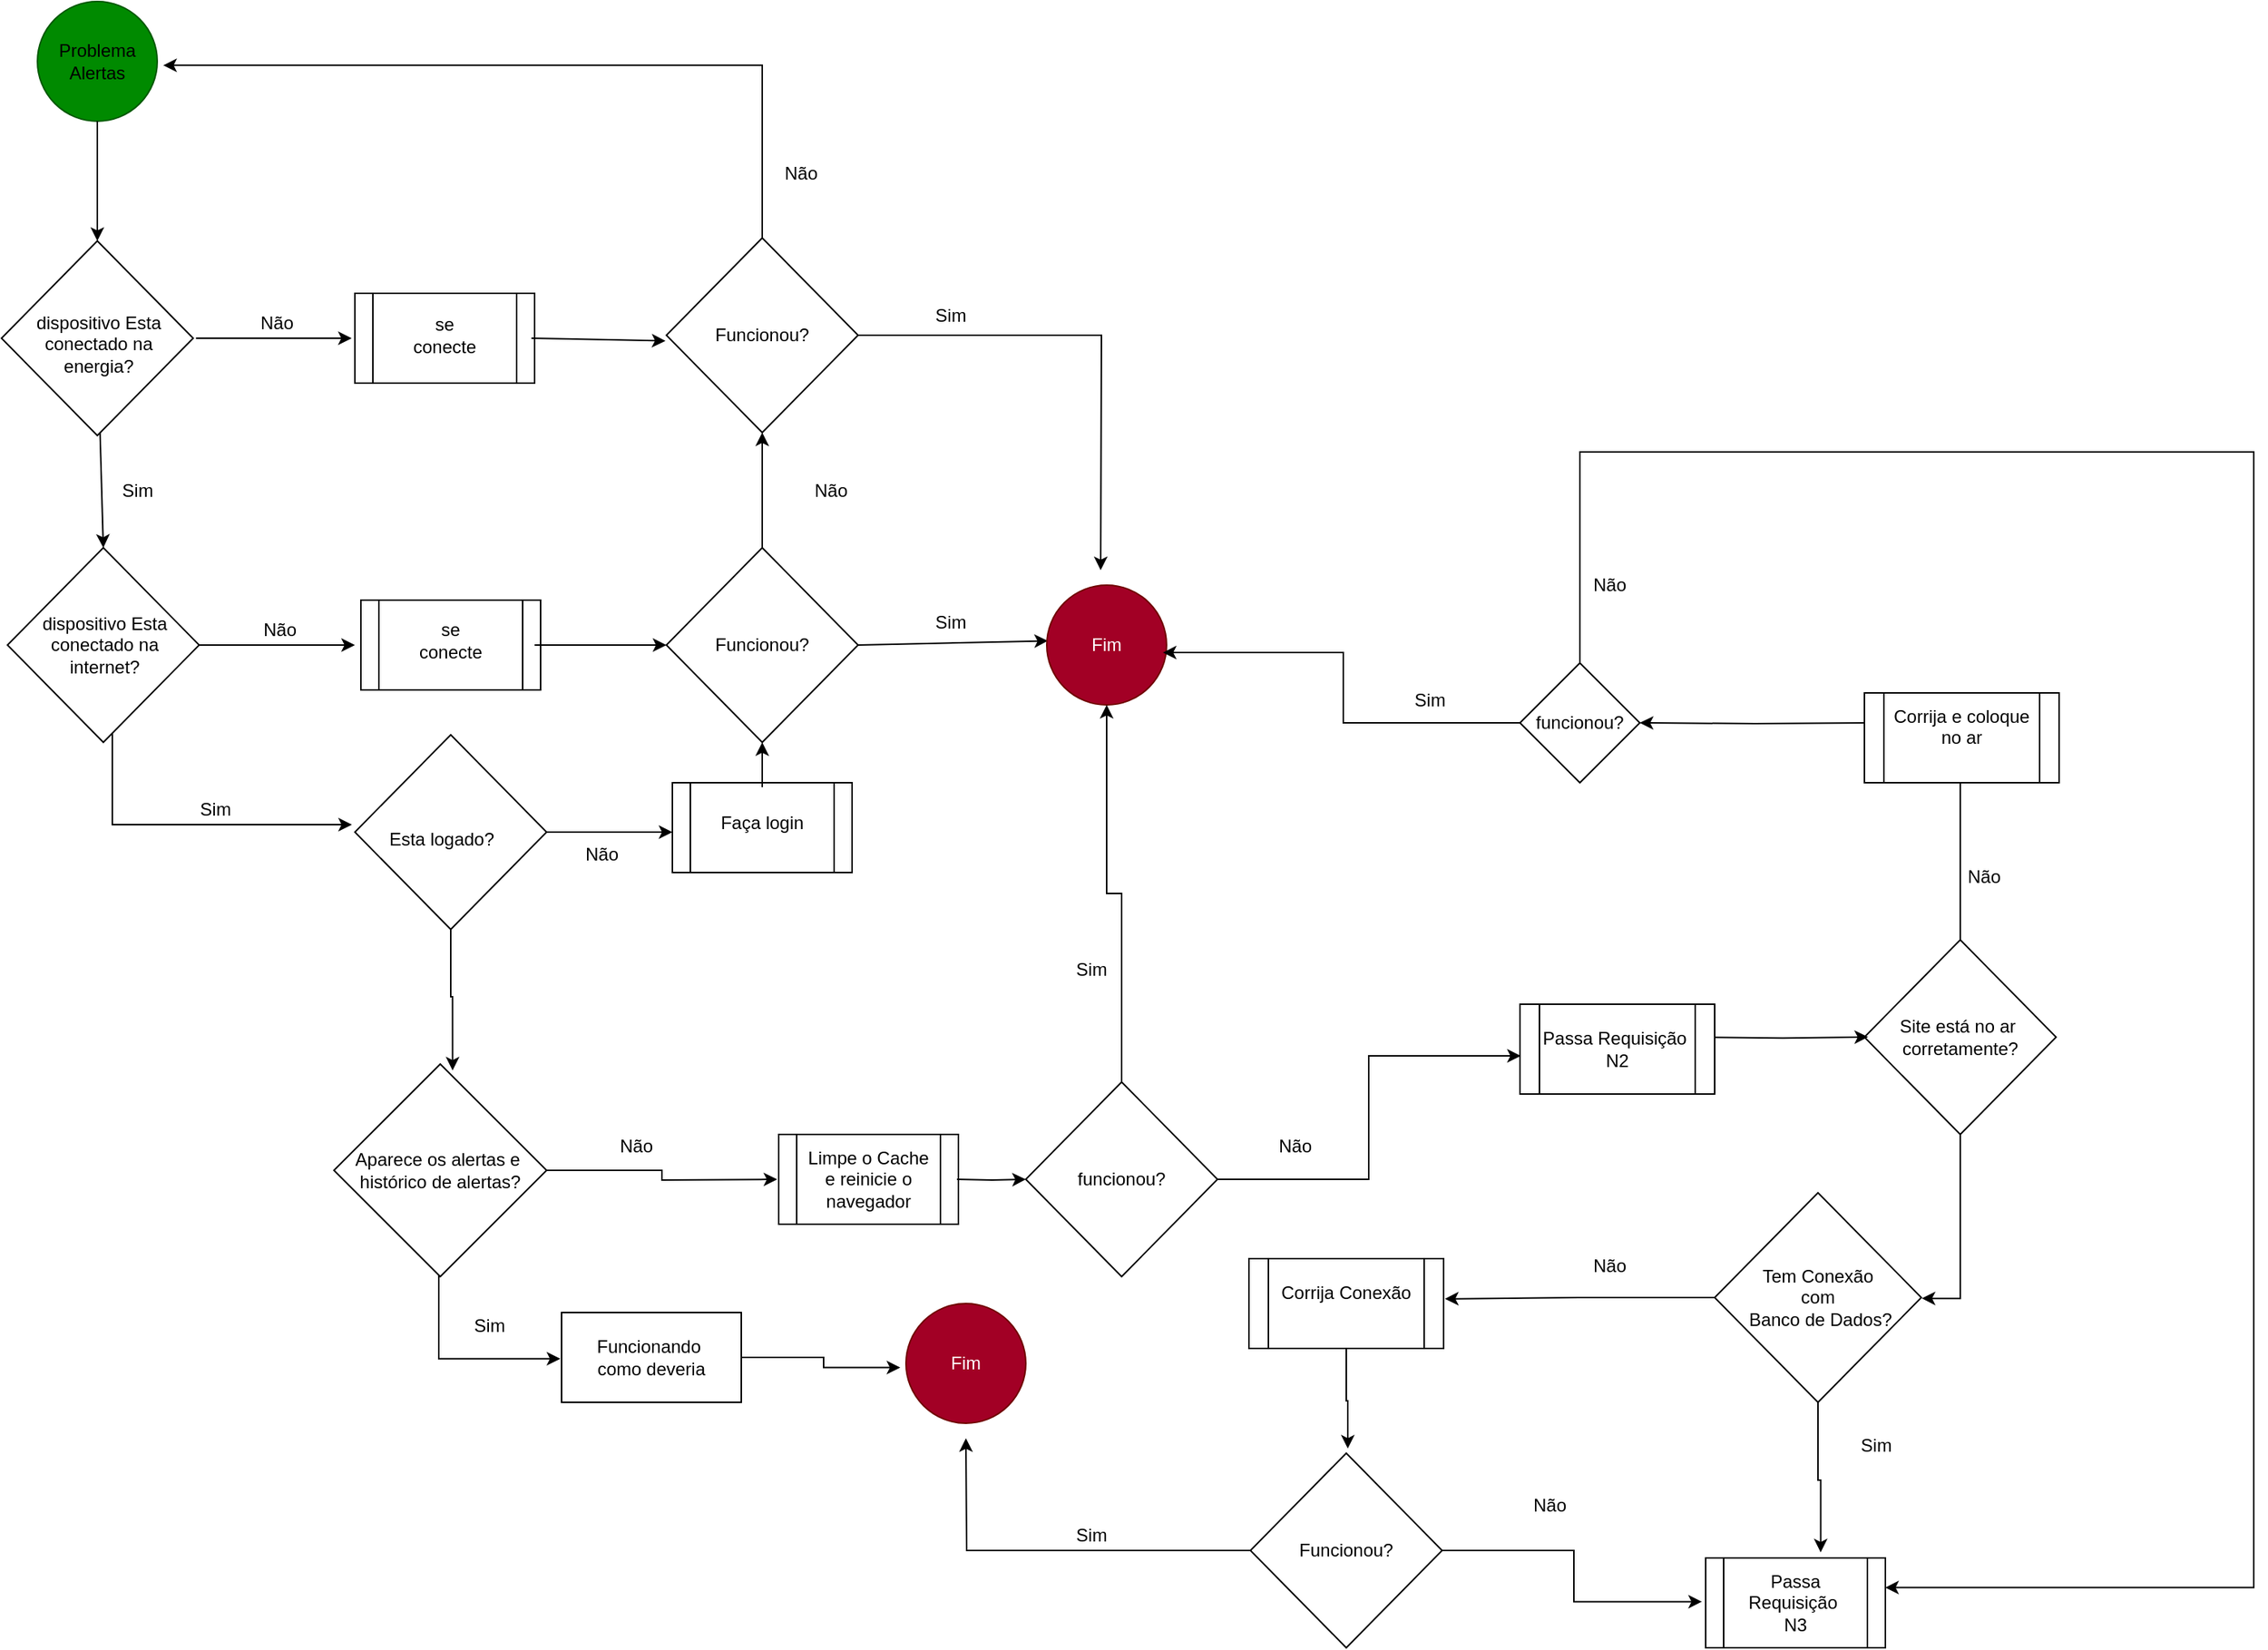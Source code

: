 <mxfile version="27.0.5">
  <diagram name="Página-1" id="aJETu7qsYChSSG2S3avz">
    <mxGraphModel dx="2253" dy="841" grid="1" gridSize="10" guides="1" tooltips="1" connect="0" arrows="1" fold="1" page="1" pageScale="1" pageWidth="827" pageHeight="1169" math="0" shadow="0">
      <root>
        <mxCell id="0" />
        <mxCell id="1" parent="0" />
        <mxCell id="0K9JD2yo25mYzbsArlmn-6" value="" style="shape=process;whiteSpace=wrap;html=1;backgroundOutline=1;" parent="1" vertex="1">
          <mxGeometry x="-336" y="532" width="120" height="60" as="geometry" />
        </mxCell>
        <mxCell id="0K9JD2yo25mYzbsArlmn-5" value="" style="shape=process;whiteSpace=wrap;html=1;backgroundOutline=1;" parent="1" vertex="1">
          <mxGeometry x="-265" y="767" width="120" height="60" as="geometry" />
        </mxCell>
        <mxCell id="0K9JD2yo25mYzbsArlmn-4" value="" style="shape=process;whiteSpace=wrap;html=1;backgroundOutline=1;" parent="1" vertex="1">
          <mxGeometry x="-544" y="410" width="120" height="60" as="geometry" />
        </mxCell>
        <mxCell id="0K9JD2yo25mYzbsArlmn-3" value="" style="shape=process;whiteSpace=wrap;html=1;backgroundOutline=1;" parent="1" vertex="1">
          <mxGeometry x="-548" y="205" width="120" height="60" as="geometry" />
        </mxCell>
        <mxCell id="sAC3qodJ_5JCvwNrrxv2-2" value="" style="ellipse;whiteSpace=wrap;html=1;aspect=fixed;fillColor=#008a00;fontColor=#ffffff;strokeColor=#005700;" parent="1" vertex="1">
          <mxGeometry x="-760" y="10" width="80" height="80" as="geometry" />
        </mxCell>
        <mxCell id="sAC3qodJ_5JCvwNrrxv2-3" value="Problema&lt;div&gt;Alertas&lt;/div&gt;" style="text;html=1;align=center;verticalAlign=middle;whiteSpace=wrap;rounded=0;" parent="1" vertex="1">
          <mxGeometry x="-750" y="35" width="60" height="30" as="geometry" />
        </mxCell>
        <mxCell id="yioB09gPAsbij5UVEm86-2" style="edgeStyle=orthogonalEdgeStyle;rounded=0;orthogonalLoop=1;jettySize=auto;html=1;" parent="1" source="sAC3qodJ_5JCvwNrrxv2-7" edge="1">
          <mxGeometry relative="1" as="geometry">
            <mxPoint x="-550" y="560" as="targetPoint" />
            <Array as="points">
              <mxPoint x="-710" y="560" />
            </Array>
          </mxGeometry>
        </mxCell>
        <mxCell id="sAC3qodJ_5JCvwNrrxv2-7" value="" style="rhombus;whiteSpace=wrap;html=1;" parent="1" vertex="1">
          <mxGeometry x="-780" y="375" width="128" height="130" as="geometry" />
        </mxCell>
        <mxCell id="sAC3qodJ_5JCvwNrrxv2-10" value="" style="edgeStyle=orthogonalEdgeStyle;rounded=0;orthogonalLoop=1;jettySize=auto;html=1;exitX=1;exitY=0.5;exitDx=0;exitDy=0;" parent="1" source="sAC3qodJ_5JCvwNrrxv2-7" edge="1">
          <mxGeometry relative="1" as="geometry">
            <mxPoint x="-548" y="440" as="targetPoint" />
          </mxGeometry>
        </mxCell>
        <mxCell id="sAC3qodJ_5JCvwNrrxv2-6" value="dispositivo Esta conectado na internet?" style="text;html=1;align=center;verticalAlign=middle;whiteSpace=wrap;rounded=0;" parent="1" vertex="1">
          <mxGeometry x="-759" y="425" width="88" height="30" as="geometry" />
        </mxCell>
        <mxCell id="sAC3qodJ_5JCvwNrrxv2-76" style="edgeStyle=none;rounded=0;orthogonalLoop=1;jettySize=auto;html=1;exitX=1;exitY=0.5;exitDx=0;exitDy=0;entryX=0;entryY=0.5;entryDx=0;entryDy=0;" parent="1" target="sAC3qodJ_5JCvwNrrxv2-68" edge="1">
          <mxGeometry relative="1" as="geometry">
            <mxPoint x="-428" y="440.0" as="sourcePoint" />
          </mxGeometry>
        </mxCell>
        <mxCell id="sAC3qodJ_5JCvwNrrxv2-11" value="se conecte" style="text;html=1;align=center;verticalAlign=middle;whiteSpace=wrap;rounded=0;" parent="1" vertex="1">
          <mxGeometry x="-514" y="422" width="60" height="30" as="geometry" />
        </mxCell>
        <mxCell id="sAC3qodJ_5JCvwNrrxv2-14" value="Não" style="text;html=1;align=center;verticalAlign=middle;whiteSpace=wrap;rounded=0;" parent="1" vertex="1">
          <mxGeometry x="-628" y="415" width="60" height="30" as="geometry" />
        </mxCell>
        <mxCell id="sAC3qodJ_5JCvwNrrxv2-20" value="" style="rhombus;whiteSpace=wrap;html=1;" parent="1" vertex="1">
          <mxGeometry x="-784" y="170" width="128" height="130" as="geometry" />
        </mxCell>
        <mxCell id="sAC3qodJ_5JCvwNrrxv2-22" value="dispositivo Esta conectado na energia?" style="text;html=1;align=center;verticalAlign=middle;whiteSpace=wrap;rounded=0;" parent="1" vertex="1">
          <mxGeometry x="-763" y="224" width="88" height="30" as="geometry" />
        </mxCell>
        <mxCell id="sAC3qodJ_5JCvwNrrxv2-25" value="" style="endArrow=classic;html=1;rounded=0;entryX=0.5;entryY=0;entryDx=0;entryDy=0;" parent="1" source="sAC3qodJ_5JCvwNrrxv2-20" target="sAC3qodJ_5JCvwNrrxv2-7" edge="1">
          <mxGeometry width="50" height="50" relative="1" as="geometry">
            <mxPoint x="-718" y="335" as="sourcePoint" />
            <mxPoint x="-668" y="335" as="targetPoint" />
          </mxGeometry>
        </mxCell>
        <mxCell id="sAC3qodJ_5JCvwNrrxv2-26" value="" style="endArrow=classic;html=1;rounded=0;exitX=0.5;exitY=1;exitDx=0;exitDy=0;entryX=0.5;entryY=0;entryDx=0;entryDy=0;" parent="1" source="sAC3qodJ_5JCvwNrrxv2-2" target="sAC3qodJ_5JCvwNrrxv2-20" edge="1">
          <mxGeometry width="50" height="50" relative="1" as="geometry">
            <mxPoint x="-730" y="330" as="sourcePoint" />
            <mxPoint x="-680" y="280" as="targetPoint" />
          </mxGeometry>
        </mxCell>
        <mxCell id="sAC3qodJ_5JCvwNrrxv2-27" value="" style="edgeStyle=orthogonalEdgeStyle;rounded=0;orthogonalLoop=1;jettySize=auto;html=1;exitX=1;exitY=0.5;exitDx=0;exitDy=0;" parent="1" edge="1">
          <mxGeometry relative="1" as="geometry">
            <mxPoint x="-654.14" y="235" as="sourcePoint" />
            <mxPoint x="-550.14" y="235" as="targetPoint" />
          </mxGeometry>
        </mxCell>
        <mxCell id="sAC3qodJ_5JCvwNrrxv2-77" style="edgeStyle=none;rounded=0;orthogonalLoop=1;jettySize=auto;html=1;exitX=1;exitY=0.5;exitDx=0;exitDy=0;entryX=-0.005;entryY=0.529;entryDx=0;entryDy=0;entryPerimeter=0;" parent="1" target="JLshPI0EMPb4EAfvUQ8p-2" edge="1">
          <mxGeometry relative="1" as="geometry">
            <mxPoint x="-430.14" y="235" as="sourcePoint" />
          </mxGeometry>
        </mxCell>
        <mxCell id="sAC3qodJ_5JCvwNrrxv2-29" value="se conecte" style="text;html=1;align=center;verticalAlign=middle;whiteSpace=wrap;rounded=0;" parent="1" vertex="1">
          <mxGeometry x="-518" y="218" width="60" height="30" as="geometry" />
        </mxCell>
        <mxCell id="sAC3qodJ_5JCvwNrrxv2-31" value="Não" style="text;html=1;align=center;verticalAlign=middle;whiteSpace=wrap;rounded=0;" parent="1" vertex="1">
          <mxGeometry x="-630.14" y="210" width="60" height="30" as="geometry" />
        </mxCell>
        <mxCell id="sAC3qodJ_5JCvwNrrxv2-48" value="Sim" style="text;html=1;align=center;verticalAlign=middle;whiteSpace=wrap;rounded=0;" parent="1" vertex="1">
          <mxGeometry x="-723" y="322" width="60" height="30" as="geometry" />
        </mxCell>
        <mxCell id="sAC3qodJ_5JCvwNrrxv2-49" value="Sim" style="text;html=1;align=center;verticalAlign=middle;whiteSpace=wrap;rounded=0;" parent="1" vertex="1">
          <mxGeometry x="-671" y="535" width="60" height="30" as="geometry" />
        </mxCell>
        <mxCell id="sAC3qodJ_5JCvwNrrxv2-56" value="" style="edgeStyle=none;rounded=0;orthogonalLoop=1;jettySize=auto;html=1;" parent="1" source="sAC3qodJ_5JCvwNrrxv2-52" edge="1">
          <mxGeometry relative="1" as="geometry">
            <mxPoint x="-336" y="565.0" as="targetPoint" />
          </mxGeometry>
        </mxCell>
        <mxCell id="sAC3qodJ_5JCvwNrrxv2-52" value="" style="rhombus;whiteSpace=wrap;html=1;" parent="1" vertex="1">
          <mxGeometry x="-548" y="500" width="128" height="130" as="geometry" />
        </mxCell>
        <mxCell id="sAC3qodJ_5JCvwNrrxv2-53" value="Esta logado?" style="text;html=1;align=center;verticalAlign=middle;whiteSpace=wrap;rounded=0;" parent="1" vertex="1">
          <mxGeometry x="-534.14" y="555" width="88" height="30" as="geometry" />
        </mxCell>
        <mxCell id="sAC3qodJ_5JCvwNrrxv2-69" style="edgeStyle=none;rounded=0;orthogonalLoop=1;jettySize=auto;html=1;exitX=0.5;exitY=0;exitDx=0;exitDy=0;entryX=0.5;entryY=1;entryDx=0;entryDy=0;" parent="1" target="sAC3qodJ_5JCvwNrrxv2-68" edge="1">
          <mxGeometry relative="1" as="geometry">
            <mxPoint x="-276" y="535.0" as="sourcePoint" />
          </mxGeometry>
        </mxCell>
        <mxCell id="sAC3qodJ_5JCvwNrrxv2-62" value="Faça login" style="text;html=1;align=center;verticalAlign=middle;whiteSpace=wrap;rounded=0;" parent="1" vertex="1">
          <mxGeometry x="-320" y="544" width="88" height="30" as="geometry" />
        </mxCell>
        <mxCell id="sAC3qodJ_5JCvwNrrxv2-64" value="Não" style="text;html=1;align=center;verticalAlign=middle;whiteSpace=wrap;rounded=0;" parent="1" vertex="1">
          <mxGeometry x="-413" y="565" width="60" height="30" as="geometry" />
        </mxCell>
        <mxCell id="rZjYY_zkdtNfCv7M0KBm-5" value="" style="edgeStyle=orthogonalEdgeStyle;rounded=0;orthogonalLoop=1;jettySize=auto;html=1;" parent="1" target="rZjYY_zkdtNfCv7M0KBm-4" edge="1">
          <mxGeometry relative="1" as="geometry">
            <mxPoint x="-146" y="797" as="sourcePoint" />
          </mxGeometry>
        </mxCell>
        <mxCell id="sAC3qodJ_5JCvwNrrxv2-67" value="&lt;div&gt;Aparece os alertas e&amp;nbsp;&lt;/div&gt;&lt;div&gt;histórico de alertas?&lt;/div&gt;" style="rhombus;whiteSpace=wrap;html=1;" parent="1" vertex="1">
          <mxGeometry x="-562" y="720" width="142" height="142" as="geometry" />
        </mxCell>
        <mxCell id="sAC3qodJ_5JCvwNrrxv2-75" style="edgeStyle=none;rounded=0;orthogonalLoop=1;jettySize=auto;html=1;exitX=1;exitY=0.5;exitDx=0;exitDy=0;entryX=0.01;entryY=0.465;entryDx=0;entryDy=0;entryPerimeter=0;" parent="1" source="sAC3qodJ_5JCvwNrrxv2-68" target="sAC3qodJ_5JCvwNrrxv2-78" edge="1">
          <mxGeometry relative="1" as="geometry">
            <mxPoint x="-130" y="345" as="targetPoint" />
          </mxGeometry>
        </mxCell>
        <mxCell id="JLshPI0EMPb4EAfvUQ8p-3" value="" style="edgeStyle=orthogonalEdgeStyle;rounded=0;orthogonalLoop=1;jettySize=auto;html=1;" parent="1" source="sAC3qodJ_5JCvwNrrxv2-68" target="JLshPI0EMPb4EAfvUQ8p-2" edge="1">
          <mxGeometry relative="1" as="geometry" />
        </mxCell>
        <mxCell id="sAC3qodJ_5JCvwNrrxv2-68" value="" style="rhombus;whiteSpace=wrap;html=1;" parent="1" vertex="1">
          <mxGeometry x="-340" y="375" width="128" height="130" as="geometry" />
        </mxCell>
        <mxCell id="sAC3qodJ_5JCvwNrrxv2-70" value="Funcionou?" style="text;html=1;align=center;verticalAlign=middle;whiteSpace=wrap;rounded=0;" parent="1" vertex="1">
          <mxGeometry x="-320" y="425" width="88" height="30" as="geometry" />
        </mxCell>
        <mxCell id="sAC3qodJ_5JCvwNrrxv2-78" value="" style="ellipse;whiteSpace=wrap;html=1;aspect=fixed;fillColor=#a20025;fontColor=#ffffff;strokeColor=#6F0000;" parent="1" vertex="1">
          <mxGeometry x="-86" y="400" width="80" height="80" as="geometry" />
        </mxCell>
        <mxCell id="sAC3qodJ_5JCvwNrrxv2-79" value="&lt;font style=&quot;color: rgb(255, 255, 255);&quot;&gt;Fim&lt;/font&gt;" style="text;html=1;align=center;verticalAlign=middle;whiteSpace=wrap;rounded=0;" parent="1" vertex="1">
          <mxGeometry x="-76" y="425" width="60" height="30" as="geometry" />
        </mxCell>
        <mxCell id="sAC3qodJ_5JCvwNrrxv2-80" value="Não" style="text;html=1;align=center;verticalAlign=middle;whiteSpace=wrap;rounded=0;" parent="1" vertex="1">
          <mxGeometry x="-390" y="760" width="60" height="30" as="geometry" />
        </mxCell>
        <mxCell id="sAC3qodJ_5JCvwNrrxv2-81" value="Não" style="text;html=1;align=center;verticalAlign=middle;whiteSpace=wrap;rounded=0;" parent="1" vertex="1">
          <mxGeometry x="-280" y="110" width="60" height="30" as="geometry" />
        </mxCell>
        <mxCell id="rZjYY_zkdtNfCv7M0KBm-1" value="Sim" style="text;html=1;align=center;verticalAlign=middle;whiteSpace=wrap;rounded=0;" parent="1" vertex="1">
          <mxGeometry x="-180" y="410" width="60" height="30" as="geometry" />
        </mxCell>
        <mxCell id="JLshPI0EMPb4EAfvUQ8p-20" value="" style="edgeStyle=orthogonalEdgeStyle;rounded=0;orthogonalLoop=1;jettySize=auto;html=1;entryX=0.004;entryY=0.575;entryDx=0;entryDy=0;entryPerimeter=0;" parent="1" source="rZjYY_zkdtNfCv7M0KBm-4" target="0K9JD2yo25mYzbsArlmn-8" edge="1">
          <mxGeometry relative="1" as="geometry">
            <mxPoint x="230" y="702.059" as="targetPoint" />
          </mxGeometry>
        </mxCell>
        <mxCell id="rZjYY_zkdtNfCv7M0KBm-4" value="funcionou?" style="rhombus;whiteSpace=wrap;html=1;" parent="1" vertex="1">
          <mxGeometry x="-100" y="732" width="128" height="130" as="geometry" />
        </mxCell>
        <mxCell id="rZjYY_zkdtNfCv7M0KBm-12" value="" style="edgeStyle=orthogonalEdgeStyle;rounded=0;orthogonalLoop=1;jettySize=auto;html=1;" parent="1" source="sAC3qodJ_5JCvwNrrxv2-67" edge="1">
          <mxGeometry relative="1" as="geometry">
            <mxPoint x="-372" y="797" as="sourcePoint" />
            <mxPoint x="-266" y="797" as="targetPoint" />
          </mxGeometry>
        </mxCell>
        <mxCell id="rZjYY_zkdtNfCv7M0KBm-13" value="Limpe o Cache e reinicie o navegador" style="text;html=1;align=center;verticalAlign=middle;whiteSpace=wrap;rounded=0;" parent="1" vertex="1">
          <mxGeometry x="-250" y="782" width="90" height="30" as="geometry" />
        </mxCell>
        <mxCell id="rZjYY_zkdtNfCv7M0KBm-17" value="Sim" style="text;html=1;align=center;verticalAlign=middle;whiteSpace=wrap;rounded=0;" parent="1" vertex="1">
          <mxGeometry x="-86" y="642" width="60" height="30" as="geometry" />
        </mxCell>
        <mxCell id="JLshPI0EMPb4EAfvUQ8p-7" style="edgeStyle=orthogonalEdgeStyle;rounded=0;orthogonalLoop=1;jettySize=auto;html=1;" parent="1" source="JLshPI0EMPb4EAfvUQ8p-2" edge="1">
          <mxGeometry relative="1" as="geometry">
            <mxPoint x="-50" y="390" as="targetPoint" />
          </mxGeometry>
        </mxCell>
        <mxCell id="JLshPI0EMPb4EAfvUQ8p-2" value="" style="rhombus;whiteSpace=wrap;html=1;" parent="1" vertex="1">
          <mxGeometry x="-340" y="168" width="128" height="130" as="geometry" />
        </mxCell>
        <mxCell id="JLshPI0EMPb4EAfvUQ8p-4" value="Funcionou?" style="text;html=1;align=center;verticalAlign=middle;whiteSpace=wrap;rounded=0;" parent="1" vertex="1">
          <mxGeometry x="-320" y="218" width="88" height="30" as="geometry" />
        </mxCell>
        <mxCell id="JLshPI0EMPb4EAfvUQ8p-5" style="edgeStyle=orthogonalEdgeStyle;rounded=0;orthogonalLoop=1;jettySize=auto;html=1;entryX=1.05;entryY=0.533;entryDx=0;entryDy=0;entryPerimeter=0;" parent="1" source="JLshPI0EMPb4EAfvUQ8p-2" target="sAC3qodJ_5JCvwNrrxv2-2" edge="1">
          <mxGeometry relative="1" as="geometry">
            <Array as="points">
              <mxPoint x="-276" y="53" />
            </Array>
          </mxGeometry>
        </mxCell>
        <mxCell id="JLshPI0EMPb4EAfvUQ8p-6" value="Não" style="text;html=1;align=center;verticalAlign=middle;whiteSpace=wrap;rounded=0;" parent="1" vertex="1">
          <mxGeometry x="-260" y="322" width="60" height="30" as="geometry" />
        </mxCell>
        <mxCell id="JLshPI0EMPb4EAfvUQ8p-10" value="Sim" style="text;html=1;align=center;verticalAlign=middle;whiteSpace=wrap;rounded=0;" parent="1" vertex="1">
          <mxGeometry x="-180" y="205" width="60" height="30" as="geometry" />
        </mxCell>
        <mxCell id="JLshPI0EMPb4EAfvUQ8p-28" value="" style="edgeStyle=orthogonalEdgeStyle;rounded=0;orthogonalLoop=1;jettySize=auto;html=1;" parent="1" source="JLshPI0EMPb4EAfvUQ8p-23" edge="1">
          <mxGeometry relative="1" as="geometry">
            <mxPoint x="524" y="522" as="targetPoint" />
          </mxGeometry>
        </mxCell>
        <mxCell id="JLshPI0EMPb4EAfvUQ8p-23" value="Site está no ar&amp;nbsp;&lt;div&gt;corretamente?&lt;/div&gt;" style="rhombus;whiteSpace=wrap;html=1;" parent="1" vertex="1">
          <mxGeometry x="460" y="637" width="128" height="130" as="geometry" />
        </mxCell>
        <mxCell id="JLshPI0EMPb4EAfvUQ8p-24" style="edgeStyle=orthogonalEdgeStyle;rounded=0;orthogonalLoop=1;jettySize=auto;html=1;entryX=0.019;entryY=0.499;entryDx=0;entryDy=0;entryPerimeter=0;" parent="1" target="JLshPI0EMPb4EAfvUQ8p-23" edge="1">
          <mxGeometry relative="1" as="geometry">
            <mxPoint x="350" y="702.059" as="sourcePoint" />
          </mxGeometry>
        </mxCell>
        <mxCell id="JLshPI0EMPb4EAfvUQ8p-30" value="" style="edgeStyle=orthogonalEdgeStyle;rounded=0;orthogonalLoop=1;jettySize=auto;html=1;" parent="1" target="JLshPI0EMPb4EAfvUQ8p-29" edge="1">
          <mxGeometry relative="1" as="geometry">
            <mxPoint x="464" y="492" as="sourcePoint" />
          </mxGeometry>
        </mxCell>
        <mxCell id="0K9JD2yo25mYzbsArlmn-41" style="edgeStyle=orthogonalEdgeStyle;rounded=0;orthogonalLoop=1;jettySize=auto;html=1;entryX=0.999;entryY=0.33;entryDx=0;entryDy=0;entryPerimeter=0;" parent="1" source="JLshPI0EMPb4EAfvUQ8p-29" target="0K9JD2yo25mYzbsArlmn-17" edge="1">
          <mxGeometry relative="1" as="geometry">
            <mxPoint x="630" y="1070" as="targetPoint" />
            <Array as="points">
              <mxPoint x="270" y="311" />
              <mxPoint x="720" y="311" />
              <mxPoint x="720" y="1070" />
            </Array>
          </mxGeometry>
        </mxCell>
        <mxCell id="JLshPI0EMPb4EAfvUQ8p-29" value="funcionou?" style="rhombus;whiteSpace=wrap;html=1;" parent="1" vertex="1">
          <mxGeometry x="230" y="452" width="80" height="80" as="geometry" />
        </mxCell>
        <mxCell id="JLshPI0EMPb4EAfvUQ8p-31" style="edgeStyle=orthogonalEdgeStyle;rounded=0;orthogonalLoop=1;jettySize=auto;html=1;entryX=0.969;entryY=0.563;entryDx=0;entryDy=0;entryPerimeter=0;" parent="1" source="JLshPI0EMPb4EAfvUQ8p-29" target="sAC3qodJ_5JCvwNrrxv2-78" edge="1">
          <mxGeometry relative="1" as="geometry" />
        </mxCell>
        <mxCell id="JLshPI0EMPb4EAfvUQ8p-33" value="Sim" style="text;html=1;align=center;verticalAlign=middle;whiteSpace=wrap;rounded=0;" parent="1" vertex="1">
          <mxGeometry x="140" y="462" width="60" height="30" as="geometry" />
        </mxCell>
        <mxCell id="JLshPI0EMPb4EAfvUQ8p-34" value="Não" style="text;html=1;align=center;verticalAlign=middle;whiteSpace=wrap;rounded=0;" parent="1" vertex="1">
          <mxGeometry x="510" y="580" width="60" height="30" as="geometry" />
        </mxCell>
        <mxCell id="yioB09gPAsbij5UVEm86-3" style="edgeStyle=orthogonalEdgeStyle;rounded=0;orthogonalLoop=1;jettySize=auto;html=1;entryX=0.558;entryY=0.03;entryDx=0;entryDy=0;entryPerimeter=0;" parent="1" source="sAC3qodJ_5JCvwNrrxv2-52" target="sAC3qodJ_5JCvwNrrxv2-67" edge="1">
          <mxGeometry relative="1" as="geometry" />
        </mxCell>
        <mxCell id="yioB09gPAsbij5UVEm86-5" style="edgeStyle=orthogonalEdgeStyle;rounded=0;orthogonalLoop=1;jettySize=auto;html=1;" parent="1" source="rZjYY_zkdtNfCv7M0KBm-4" target="sAC3qodJ_5JCvwNrrxv2-78" edge="1">
          <mxGeometry relative="1" as="geometry" />
        </mxCell>
        <mxCell id="0K9JD2yo25mYzbsArlmn-7" value="Corrija e coloque no ar&lt;div&gt;&lt;br&gt;&lt;/div&gt;" style="shape=process;whiteSpace=wrap;html=1;backgroundOutline=1;" parent="1" vertex="1">
          <mxGeometry x="460" y="472" width="130" height="60" as="geometry" />
        </mxCell>
        <mxCell id="0K9JD2yo25mYzbsArlmn-8" value="Passa Requisição&amp;nbsp;&lt;div&gt;N2&lt;/div&gt;" style="shape=process;whiteSpace=wrap;html=1;backgroundOutline=1;" parent="1" vertex="1">
          <mxGeometry x="230" y="680" width="130" height="60" as="geometry" />
        </mxCell>
        <mxCell id="0K9JD2yo25mYzbsArlmn-10" value="&lt;font color=&quot;#ffffff&quot;&gt;Fim&lt;/font&gt;" style="ellipse;whiteSpace=wrap;html=1;aspect=fixed;fillColor=#a20025;fontColor=#ffffff;strokeColor=#6F0000;" parent="1" vertex="1">
          <mxGeometry x="-180" y="880" width="80" height="80" as="geometry" />
        </mxCell>
        <mxCell id="0K9JD2yo25mYzbsArlmn-12" value="Não" style="text;html=1;align=center;verticalAlign=middle;whiteSpace=wrap;rounded=0;" parent="1" vertex="1">
          <mxGeometry x="50" y="760" width="60" height="30" as="geometry" />
        </mxCell>
        <mxCell id="0K9JD2yo25mYzbsArlmn-17" value="Passa Requisição&amp;nbsp;&lt;div&gt;N3&lt;/div&gt;" style="shape=process;whiteSpace=wrap;html=1;backgroundOutline=1;" parent="1" vertex="1">
          <mxGeometry x="354" y="1050" width="120" height="60" as="geometry" />
        </mxCell>
        <mxCell id="0K9JD2yo25mYzbsArlmn-18" value="Tem Conexão&lt;div&gt;com&lt;/div&gt;&lt;div&gt;&amp;nbsp;Banco de Dados?&lt;/div&gt;" style="rhombus;whiteSpace=wrap;html=1;" parent="1" vertex="1">
          <mxGeometry x="360" y="806" width="138" height="140" as="geometry" />
        </mxCell>
        <mxCell id="0K9JD2yo25mYzbsArlmn-20" style="edgeStyle=orthogonalEdgeStyle;rounded=0;orthogonalLoop=1;jettySize=auto;html=1;entryX=1.002;entryY=0.504;entryDx=0;entryDy=0;entryPerimeter=0;" parent="1" source="JLshPI0EMPb4EAfvUQ8p-23" target="0K9JD2yo25mYzbsArlmn-18" edge="1">
          <mxGeometry relative="1" as="geometry" />
        </mxCell>
        <mxCell id="0K9JD2yo25mYzbsArlmn-25" value="Corrija Conexão&lt;div&gt;&lt;br&gt;&lt;/div&gt;" style="shape=process;whiteSpace=wrap;html=1;backgroundOutline=1;" parent="1" vertex="1">
          <mxGeometry x="49" y="850" width="130" height="60" as="geometry" />
        </mxCell>
        <mxCell id="0K9JD2yo25mYzbsArlmn-27" style="edgeStyle=orthogonalEdgeStyle;rounded=0;orthogonalLoop=1;jettySize=auto;html=1;entryX=1.007;entryY=0.448;entryDx=0;entryDy=0;entryPerimeter=0;" parent="1" source="0K9JD2yo25mYzbsArlmn-18" target="0K9JD2yo25mYzbsArlmn-25" edge="1">
          <mxGeometry relative="1" as="geometry" />
        </mxCell>
        <mxCell id="0K9JD2yo25mYzbsArlmn-28" value="Não" style="text;html=1;align=center;verticalAlign=middle;whiteSpace=wrap;rounded=0;" parent="1" vertex="1">
          <mxGeometry x="220" y="1000" width="60" height="30" as="geometry" />
        </mxCell>
        <mxCell id="0K9JD2yo25mYzbsArlmn-32" style="edgeStyle=orthogonalEdgeStyle;rounded=0;orthogonalLoop=1;jettySize=auto;html=1;" parent="1" source="0K9JD2yo25mYzbsArlmn-31" edge="1">
          <mxGeometry relative="1" as="geometry">
            <mxPoint x="-140" y="970" as="targetPoint" />
          </mxGeometry>
        </mxCell>
        <mxCell id="0K9JD2yo25mYzbsArlmn-31" value="Funcionou?" style="rhombus;whiteSpace=wrap;html=1;" parent="1" vertex="1">
          <mxGeometry x="50" y="980" width="128" height="130" as="geometry" />
        </mxCell>
        <mxCell id="0K9JD2yo25mYzbsArlmn-33" value="Funcionando&amp;nbsp;&lt;div&gt;como deveria&lt;/div&gt;" style="rounded=0;whiteSpace=wrap;html=1;" parent="1" vertex="1">
          <mxGeometry x="-410" y="886" width="120" height="60" as="geometry" />
        </mxCell>
        <mxCell id="0K9JD2yo25mYzbsArlmn-34" style="edgeStyle=orthogonalEdgeStyle;rounded=0;orthogonalLoop=1;jettySize=auto;html=1;entryX=-0.007;entryY=0.515;entryDx=0;entryDy=0;entryPerimeter=0;" parent="1" source="sAC3qodJ_5JCvwNrrxv2-67" target="0K9JD2yo25mYzbsArlmn-33" edge="1">
          <mxGeometry relative="1" as="geometry">
            <Array as="points">
              <mxPoint x="-492" y="917" />
            </Array>
          </mxGeometry>
        </mxCell>
        <mxCell id="0K9JD2yo25mYzbsArlmn-35" style="edgeStyle=orthogonalEdgeStyle;rounded=0;orthogonalLoop=1;jettySize=auto;html=1;entryX=-0.048;entryY=0.535;entryDx=0;entryDy=0;entryPerimeter=0;" parent="1" source="0K9JD2yo25mYzbsArlmn-33" target="0K9JD2yo25mYzbsArlmn-10" edge="1">
          <mxGeometry relative="1" as="geometry" />
        </mxCell>
        <mxCell id="0K9JD2yo25mYzbsArlmn-38" value="Não" style="text;html=1;align=center;verticalAlign=middle;whiteSpace=wrap;rounded=0;" parent="1" vertex="1">
          <mxGeometry x="260" y="840" width="60" height="30" as="geometry" />
        </mxCell>
        <mxCell id="0K9JD2yo25mYzbsArlmn-39" value="Sim" style="text;html=1;align=center;verticalAlign=middle;whiteSpace=wrap;rounded=0;" parent="1" vertex="1">
          <mxGeometry x="-86" y="1020" width="60" height="30" as="geometry" />
        </mxCell>
        <mxCell id="0K9JD2yo25mYzbsArlmn-40" value="Sim" style="text;html=1;align=center;verticalAlign=middle;whiteSpace=wrap;rounded=0;" parent="1" vertex="1">
          <mxGeometry x="-488" y="880" width="60" height="30" as="geometry" />
        </mxCell>
        <mxCell id="0K9JD2yo25mYzbsArlmn-42" style="edgeStyle=orthogonalEdgeStyle;rounded=0;orthogonalLoop=1;jettySize=auto;html=1;entryX=0.508;entryY=-0.024;entryDx=0;entryDy=0;entryPerimeter=0;" parent="1" source="0K9JD2yo25mYzbsArlmn-25" target="0K9JD2yo25mYzbsArlmn-31" edge="1">
          <mxGeometry relative="1" as="geometry" />
        </mxCell>
        <mxCell id="0K9JD2yo25mYzbsArlmn-43" style="edgeStyle=orthogonalEdgeStyle;rounded=0;orthogonalLoop=1;jettySize=auto;html=1;entryX=0.64;entryY=-0.062;entryDx=0;entryDy=0;entryPerimeter=0;" parent="1" source="0K9JD2yo25mYzbsArlmn-18" target="0K9JD2yo25mYzbsArlmn-17" edge="1">
          <mxGeometry relative="1" as="geometry" />
        </mxCell>
        <mxCell id="0K9JD2yo25mYzbsArlmn-44" value="Sim" style="text;html=1;align=center;verticalAlign=middle;whiteSpace=wrap;rounded=0;" parent="1" vertex="1">
          <mxGeometry x="438" y="960" width="60" height="30" as="geometry" />
        </mxCell>
        <mxCell id="0K9JD2yo25mYzbsArlmn-45" style="edgeStyle=orthogonalEdgeStyle;rounded=0;orthogonalLoop=1;jettySize=auto;html=1;entryX=-0.021;entryY=0.487;entryDx=0;entryDy=0;entryPerimeter=0;" parent="1" source="0K9JD2yo25mYzbsArlmn-31" target="0K9JD2yo25mYzbsArlmn-17" edge="1">
          <mxGeometry relative="1" as="geometry" />
        </mxCell>
        <mxCell id="0K9JD2yo25mYzbsArlmn-46" value="Não" style="text;html=1;align=center;verticalAlign=middle;whiteSpace=wrap;rounded=0;" parent="1" vertex="1">
          <mxGeometry x="260" y="385" width="60" height="30" as="geometry" />
        </mxCell>
      </root>
    </mxGraphModel>
  </diagram>
</mxfile>
